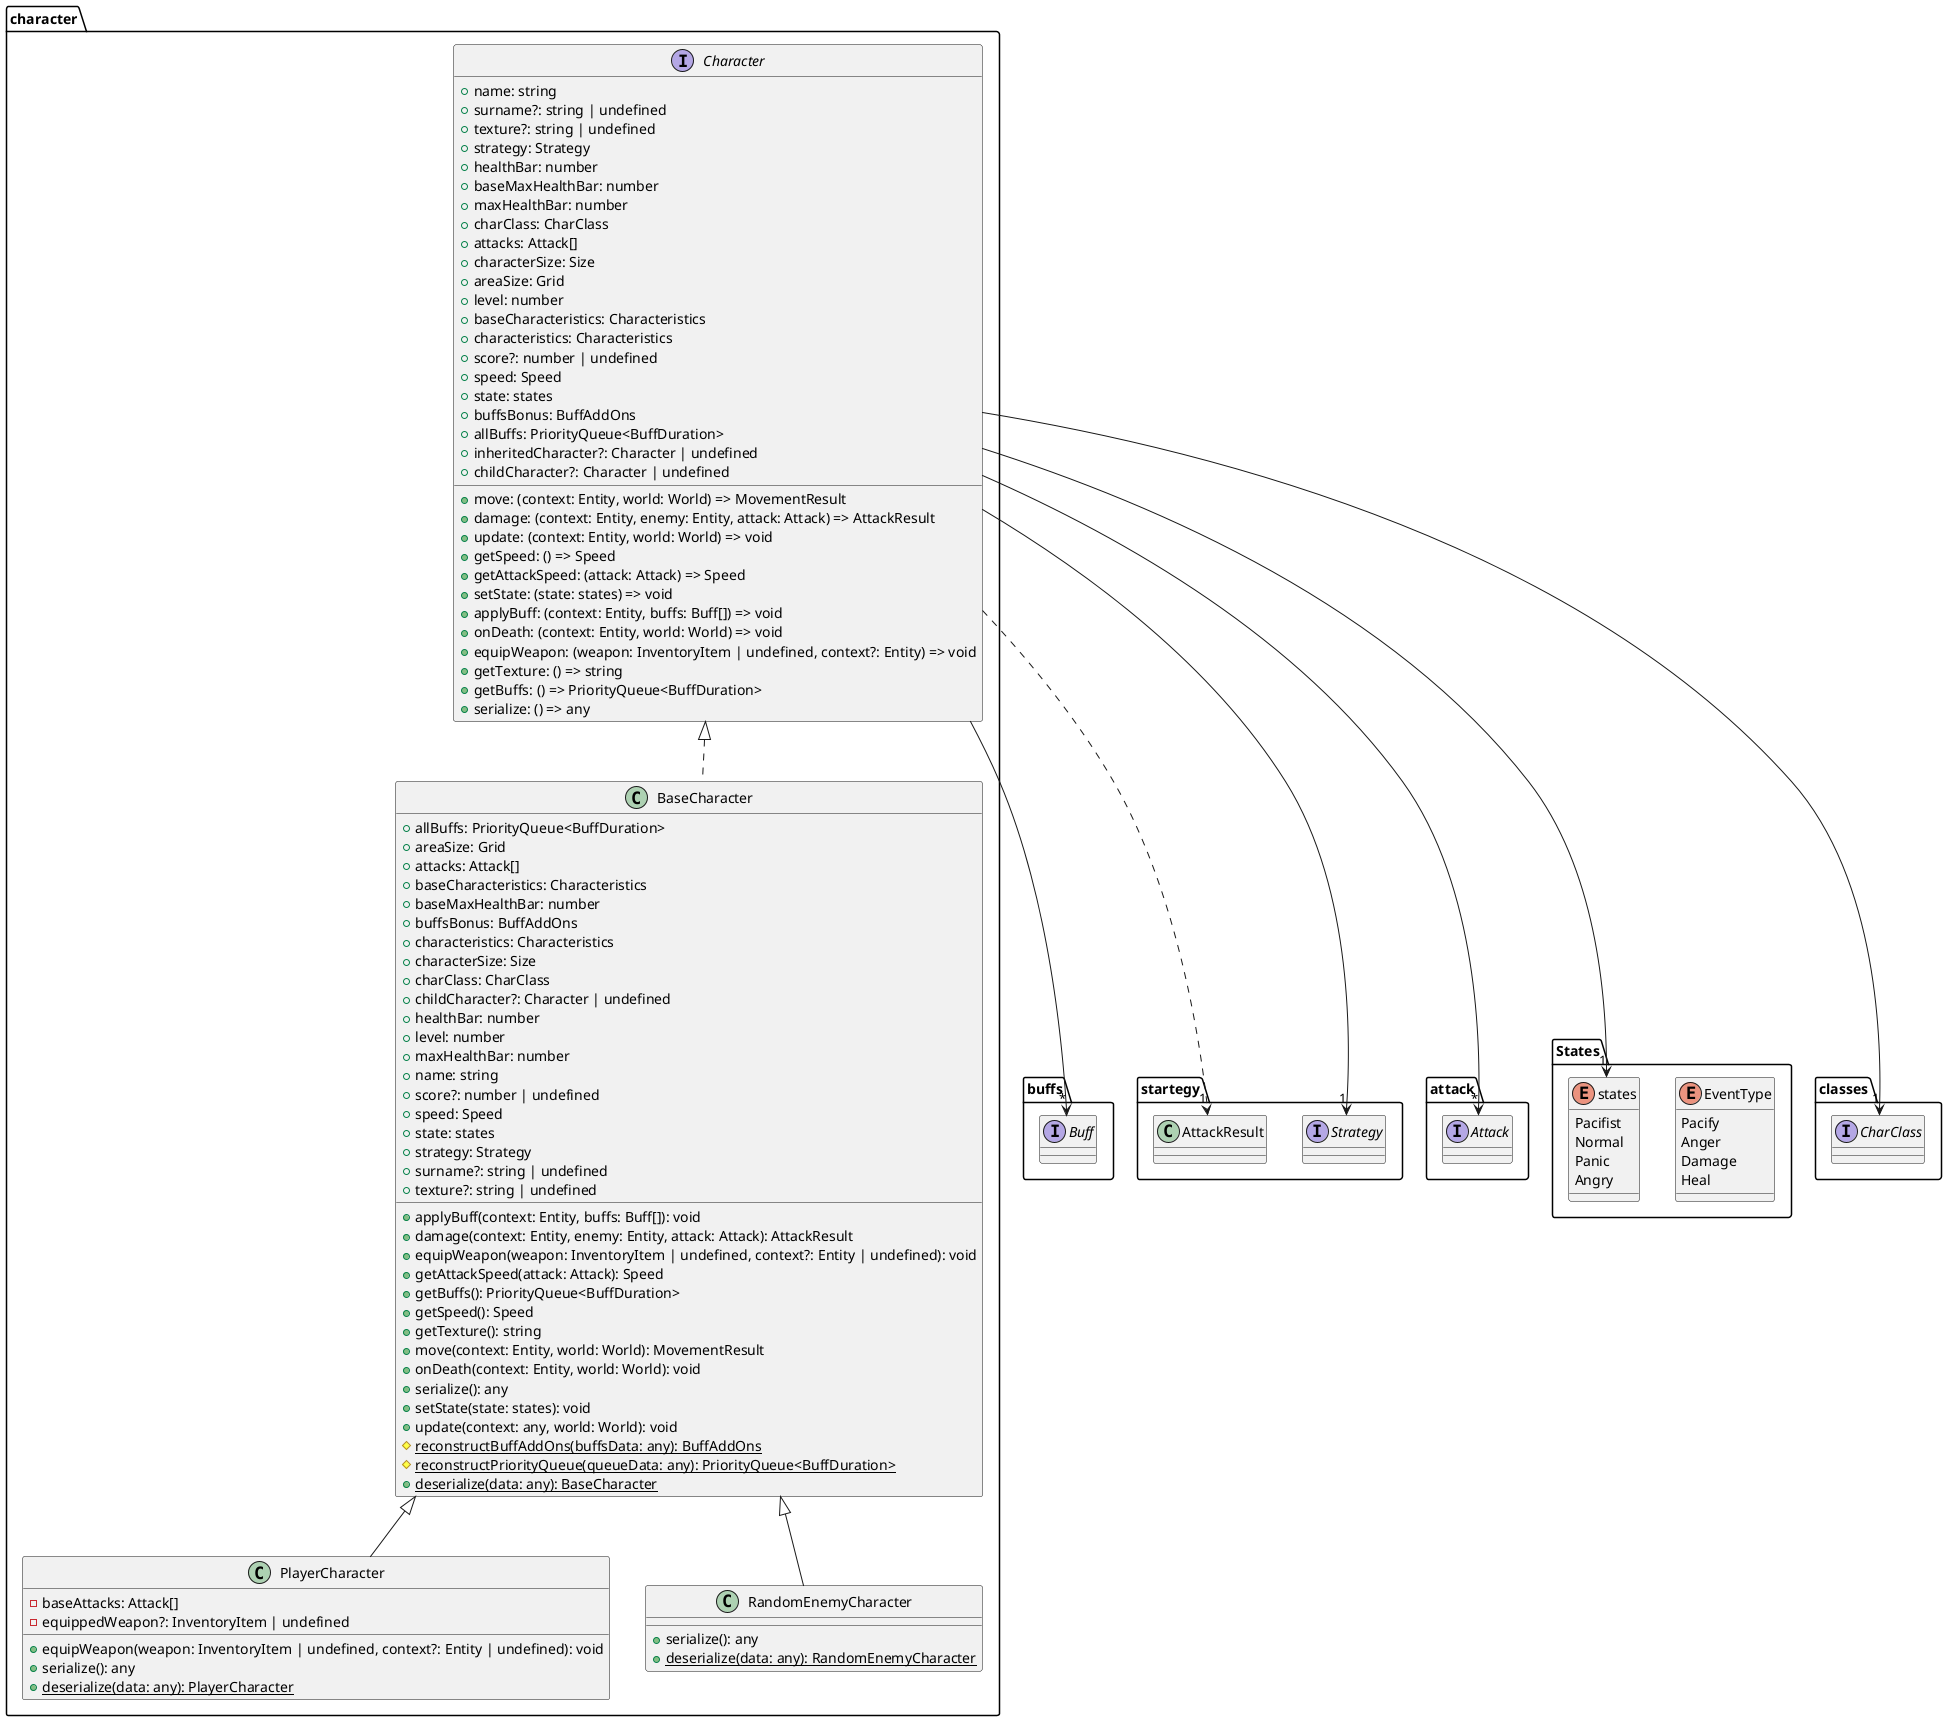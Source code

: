 @startuml
package "character" {
    interface Character {
        +name: string
        +surname?: string | undefined
        +texture?: string | undefined
        +strategy: Strategy
        +healthBar: number
        +baseMaxHealthBar: number
        +maxHealthBar: number
        +charClass: CharClass
        +attacks: Attack[]
        +characterSize: Size
        +areaSize: Grid
        +level: number
        +baseCharacteristics: Characteristics
        +characteristics: Characteristics
        +score?: number | undefined
        +speed: Speed
        +state: states
        +buffsBonus: BuffAddOns
        +allBuffs: PriorityQueue<BuffDuration>
        +inheritedCharacter?: Character | undefined
        +childCharacter?: Character | undefined
        +move: (context: Entity, world: World) => MovementResult
        +damage: (context: Entity, enemy: Entity, attack: Attack) => AttackResult
        +update: (context: Entity, world: World) => void
        +getSpeed: () => Speed
        +getAttackSpeed: (attack: Attack) => Speed
        +setState: (state: states) => void
        +applyBuff: (context: Entity, buffs: Buff[]) => void
        +onDeath: (context: Entity, world: World) => void
        +equipWeapon: (weapon: InventoryItem | undefined, context?: Entity) => void
        +getTexture: () => string
        +getBuffs: () => PriorityQueue<BuffDuration>
        +serialize: () => any
    }
    class BaseCharacter implements Character {
        +allBuffs: PriorityQueue<BuffDuration>
        +areaSize: Grid
        +attacks: Attack[]
        +baseCharacteristics: Characteristics
        +baseMaxHealthBar: number
        +buffsBonus: BuffAddOns
        +characteristics: Characteristics
        +characterSize: Size
        +charClass: CharClass
        +childCharacter?: Character | undefined
        +healthBar: number
        +level: number
        +maxHealthBar: number
        +name: string
        +score?: number | undefined
        +speed: Speed
        +state: states
        +strategy: Strategy
        +surname?: string | undefined
        +texture?: string | undefined
        +applyBuff(context: Entity, buffs: Buff[]): void
        +damage(context: Entity, enemy: Entity, attack: Attack): AttackResult
        +equipWeapon(weapon: InventoryItem | undefined, context?: Entity | undefined): void
        +getAttackSpeed(attack: Attack): Speed
        +getBuffs(): PriorityQueue<BuffDuration>
        +getSpeed(): Speed
        +getTexture(): string
        +move(context: Entity, world: World): MovementResult
        +onDeath(context: Entity, world: World): void
        +serialize(): any
        +setState(state: states): void
        +update(context: any, world: World): void
        #{static} reconstructBuffAddOns(buffsData: any): BuffAddOns
        #{static} reconstructPriorityQueue(queueData: any): PriorityQueue<BuffDuration>
        +{static} deserialize(data: any): BaseCharacter
    }
    class PlayerCharacter extends BaseCharacter {
        -baseAttacks: Attack[]
        -equippedWeapon?: InventoryItem | undefined
        +equipWeapon(weapon: InventoryItem | undefined, context?: Entity | undefined): void
        +serialize(): any
        +{static} deserialize(data: any): PlayerCharacter
    }
    class RandomEnemyCharacter extends BaseCharacter {
        +serialize(): any
        +{static} deserialize(data: any): RandomEnemyCharacter
    }
}
package "buffs" {
    ' enum TargetType
    ' enum StatType
    ' enum ModifierType
    ' interface Bonus
    ' interface Effect
    interface Buff
}
package "startegy" {
    interface Strategy
    class AttackResult
}
package "attack" {
    interface Attack
}
package "States" {
    enum EventType {
        Pacify
        Anger
        Damage
        Heal
    }
    enum states {
        Pacifist
        Normal
        Panic
        Angry
    }
}
package "classes" {
    interface CharClass
}

Character --> "1" Strategy
Character --> "1" CharClass
Character --> "*" Attack
Character ..> "1" AttackResult
Character --> "*" Buff
Character --> "1" states
' Character --> "1" Speed

@enduml